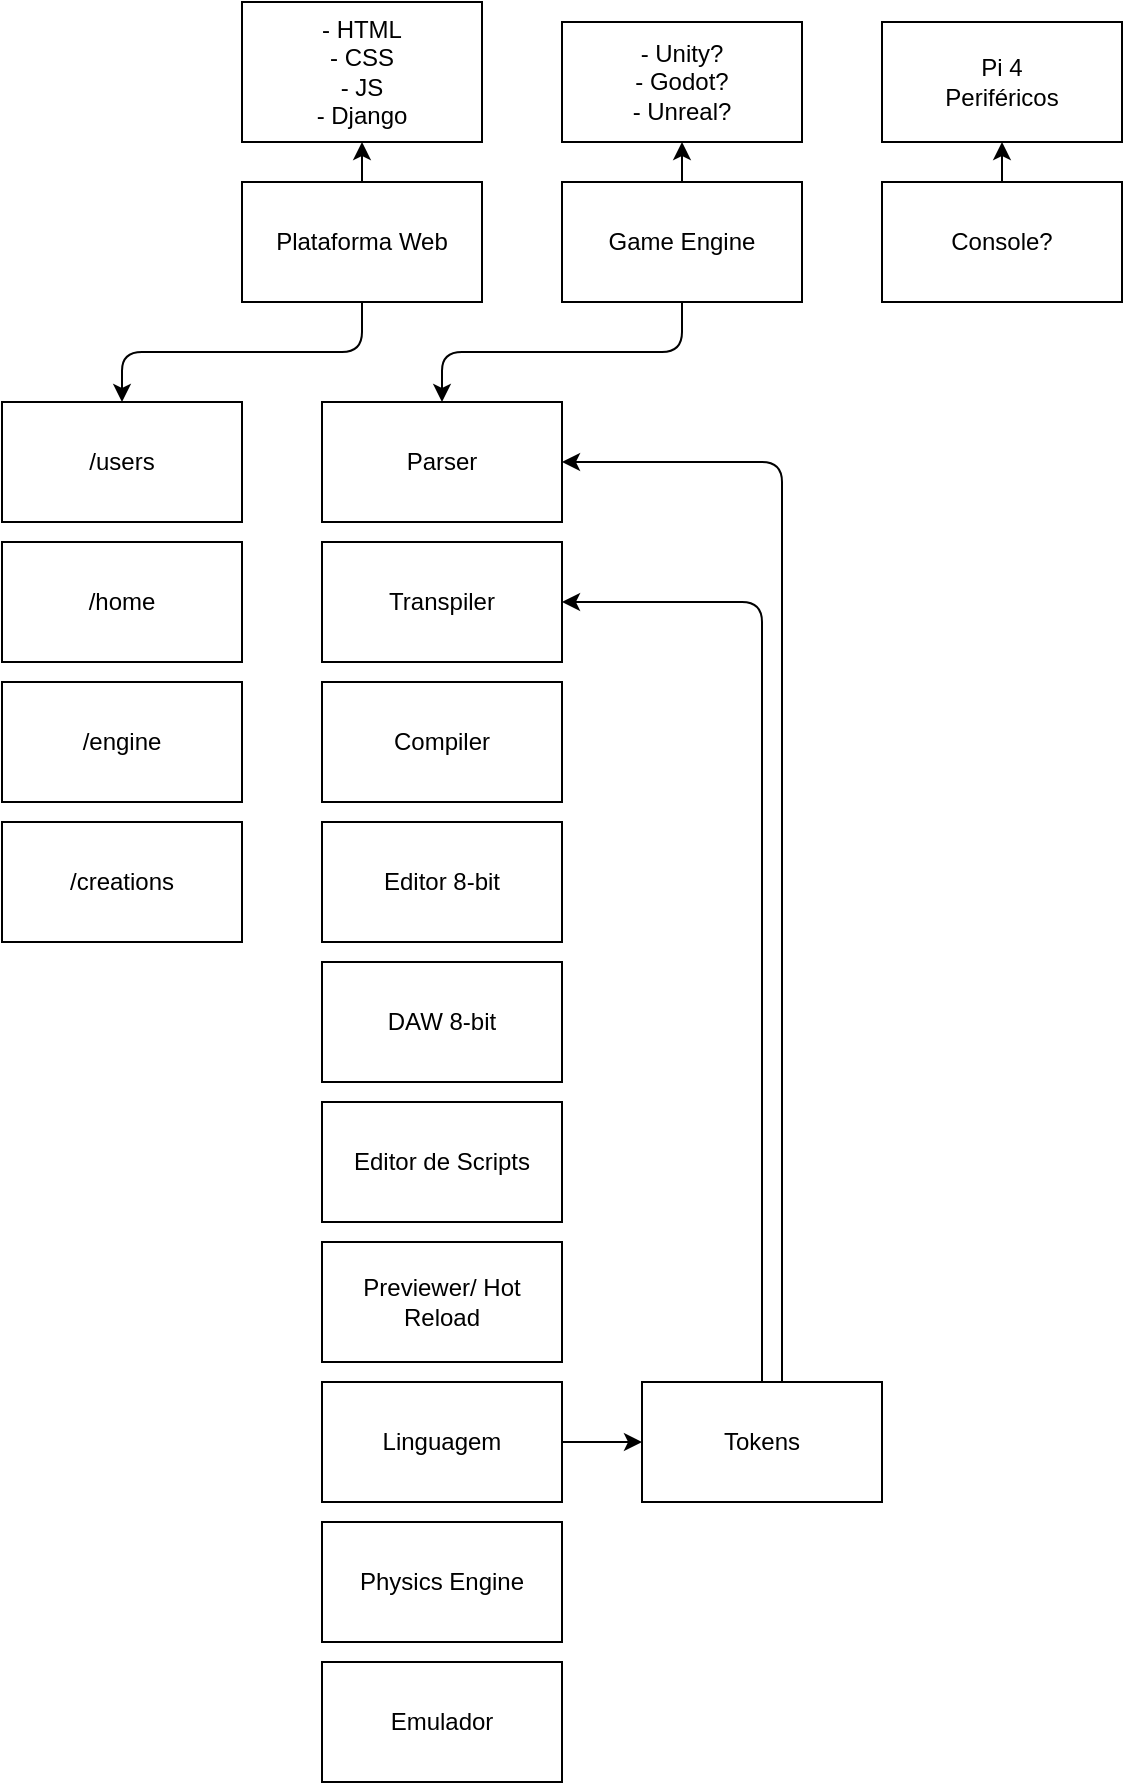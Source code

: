 <mxfile>
    <diagram id="v6ii3Kpr-zqw-lr3-mJp" name="Page-1">
        <mxGraphModel dx="685" dy="508" grid="1" gridSize="10" guides="1" tooltips="1" connect="1" arrows="1" fold="1" page="1" pageScale="1" pageWidth="850" pageHeight="1100" math="0" shadow="0">
            <root>
                <mxCell id="0"/>
                <mxCell id="1" parent="0"/>
                <mxCell id="7" style="edgeStyle=orthogonalEdgeStyle;html=1;" edge="1" parent="1" source="3" target="6">
                    <mxGeometry relative="1" as="geometry"/>
                </mxCell>
                <mxCell id="14" value="" style="edgeStyle=orthogonalEdgeStyle;html=1;" edge="1" parent="1" source="3" target="13">
                    <mxGeometry relative="1" as="geometry"/>
                </mxCell>
                <mxCell id="3" value="Plataforma Web" style="whiteSpace=wrap;html=1;" vertex="1" parent="1">
                    <mxGeometry x="280" y="200" width="120" height="60" as="geometry"/>
                </mxCell>
                <mxCell id="12" style="edgeStyle=orthogonalEdgeStyle;html=1;" edge="1" parent="1" source="4" target="11">
                    <mxGeometry relative="1" as="geometry"/>
                </mxCell>
                <mxCell id="16" value="" style="edgeStyle=orthogonalEdgeStyle;html=1;" edge="1" parent="1" source="4" target="15">
                    <mxGeometry relative="1" as="geometry"/>
                </mxCell>
                <mxCell id="4" value="Game Engine" style="whiteSpace=wrap;html=1;" vertex="1" parent="1">
                    <mxGeometry x="440" y="200" width="120" height="60" as="geometry"/>
                </mxCell>
                <mxCell id="32" value="" style="edgeStyle=orthogonalEdgeStyle;html=1;" edge="1" parent="1" source="5" target="29">
                    <mxGeometry relative="1" as="geometry"/>
                </mxCell>
                <mxCell id="5" value="Console?" style="whiteSpace=wrap;html=1;" vertex="1" parent="1">
                    <mxGeometry x="600" y="200" width="120" height="60" as="geometry"/>
                </mxCell>
                <mxCell id="6" value="/users" style="whiteSpace=wrap;html=1;" vertex="1" parent="1">
                    <mxGeometry x="160" y="310" width="120" height="60" as="geometry"/>
                </mxCell>
                <mxCell id="8" value="/engine" style="whiteSpace=wrap;html=1;" vertex="1" parent="1">
                    <mxGeometry x="160" y="450" width="120" height="60" as="geometry"/>
                </mxCell>
                <mxCell id="9" value="/creations" style="whiteSpace=wrap;html=1;" vertex="1" parent="1">
                    <mxGeometry x="160" y="520" width="120" height="60" as="geometry"/>
                </mxCell>
                <mxCell id="10" value="/home" style="whiteSpace=wrap;html=1;" vertex="1" parent="1">
                    <mxGeometry x="160" y="380" width="120" height="60" as="geometry"/>
                </mxCell>
                <mxCell id="11" value="Parser" style="whiteSpace=wrap;html=1;" vertex="1" parent="1">
                    <mxGeometry x="320" y="310" width="120" height="60" as="geometry"/>
                </mxCell>
                <mxCell id="13" value="- HTML&lt;br&gt;- CSS&lt;br&gt;- JS&lt;br&gt;- Django" style="whiteSpace=wrap;html=1;" vertex="1" parent="1">
                    <mxGeometry x="280" y="110" width="120" height="70" as="geometry"/>
                </mxCell>
                <mxCell id="15" value="- Unity?&lt;br&gt;- Godot?&lt;br&gt;- Unreal?" style="whiteSpace=wrap;html=1;" vertex="1" parent="1">
                    <mxGeometry x="440" y="120" width="120" height="60" as="geometry"/>
                </mxCell>
                <mxCell id="17" value="Transpiler" style="whiteSpace=wrap;html=1;" vertex="1" parent="1">
                    <mxGeometry x="320" y="380" width="120" height="60" as="geometry"/>
                </mxCell>
                <mxCell id="18" value="Compiler" style="whiteSpace=wrap;html=1;" vertex="1" parent="1">
                    <mxGeometry x="320" y="450" width="120" height="60" as="geometry"/>
                </mxCell>
                <mxCell id="19" value="Editor 8-bit" style="whiteSpace=wrap;html=1;" vertex="1" parent="1">
                    <mxGeometry x="320" y="520" width="120" height="60" as="geometry"/>
                </mxCell>
                <mxCell id="20" value="DAW 8-bit" style="whiteSpace=wrap;html=1;" vertex="1" parent="1">
                    <mxGeometry x="320" y="590" width="120" height="60" as="geometry"/>
                </mxCell>
                <mxCell id="21" value="Editor de Scripts" style="whiteSpace=wrap;html=1;" vertex="1" parent="1">
                    <mxGeometry x="320" y="660" width="120" height="60" as="geometry"/>
                </mxCell>
                <mxCell id="22" value="Previewer/ Hot Reload" style="whiteSpace=wrap;html=1;" vertex="1" parent="1">
                    <mxGeometry x="320" y="730" width="120" height="60" as="geometry"/>
                </mxCell>
                <mxCell id="25" value="" style="edgeStyle=orthogonalEdgeStyle;html=1;" edge="1" parent="1" source="23" target="24">
                    <mxGeometry relative="1" as="geometry"/>
                </mxCell>
                <mxCell id="23" value="Linguagem" style="whiteSpace=wrap;html=1;" vertex="1" parent="1">
                    <mxGeometry x="320" y="800" width="120" height="60" as="geometry"/>
                </mxCell>
                <mxCell id="26" style="edgeStyle=orthogonalEdgeStyle;html=1;" edge="1" parent="1" source="24" target="17">
                    <mxGeometry relative="1" as="geometry">
                        <Array as="points">
                            <mxPoint x="540" y="410"/>
                        </Array>
                    </mxGeometry>
                </mxCell>
                <mxCell id="27" style="edgeStyle=orthogonalEdgeStyle;html=1;" edge="1" parent="1" source="24" target="11">
                    <mxGeometry relative="1" as="geometry">
                        <Array as="points">
                            <mxPoint x="550" y="340"/>
                        </Array>
                    </mxGeometry>
                </mxCell>
                <mxCell id="24" value="Tokens" style="whiteSpace=wrap;html=1;" vertex="1" parent="1">
                    <mxGeometry x="480" y="800" width="120" height="60" as="geometry"/>
                </mxCell>
                <mxCell id="28" value="Physics Engine" style="whiteSpace=wrap;html=1;" vertex="1" parent="1">
                    <mxGeometry x="320" y="870" width="120" height="60" as="geometry"/>
                </mxCell>
                <mxCell id="29" value="Pi 4&lt;br&gt;Periféricos" style="whiteSpace=wrap;html=1;" vertex="1" parent="1">
                    <mxGeometry x="600" y="120" width="120" height="60" as="geometry"/>
                </mxCell>
                <mxCell id="30" value="Emulador" style="whiteSpace=wrap;html=1;" vertex="1" parent="1">
                    <mxGeometry x="320" y="940" width="120" height="60" as="geometry"/>
                </mxCell>
            </root>
        </mxGraphModel>
    </diagram>
</mxfile>
